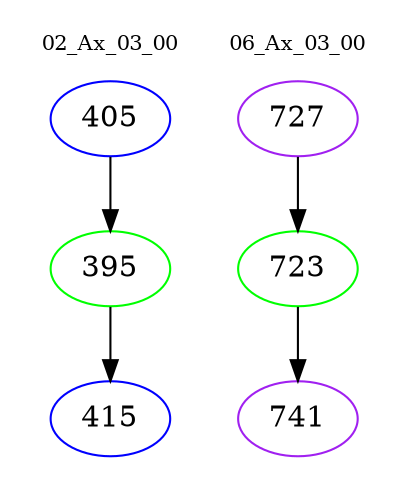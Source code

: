 digraph{
subgraph cluster_0 {
color = white
label = "02_Ax_03_00";
fontsize=10;
T0_405 [label="405", color="blue"]
T0_405 -> T0_395 [color="black"]
T0_395 [label="395", color="green"]
T0_395 -> T0_415 [color="black"]
T0_415 [label="415", color="blue"]
}
subgraph cluster_1 {
color = white
label = "06_Ax_03_00";
fontsize=10;
T1_727 [label="727", color="purple"]
T1_727 -> T1_723 [color="black"]
T1_723 [label="723", color="green"]
T1_723 -> T1_741 [color="black"]
T1_741 [label="741", color="purple"]
}
}
